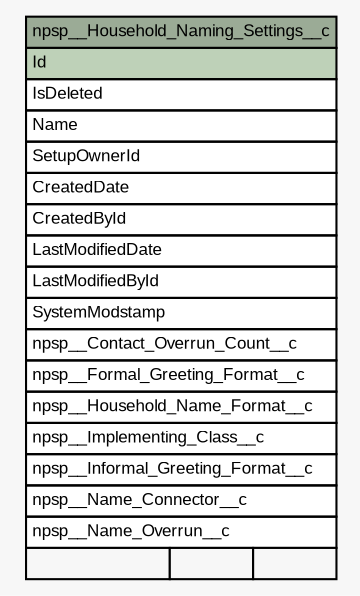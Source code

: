 // dot 2.40.1 on Mac OS X 10.12.6
// SchemaSpy rev 590
digraph "npsp__Household_Naming_Settings__c" {
  graph [
    rankdir="RL"
    bgcolor="#f7f7f7"
    nodesep="0.18"
    ranksep="0.46"
    fontname="Arial"
    fontsize="8"
  ];
  node [
    fontname="Arial"
    fontsize="8"
    shape="plaintext"
  ];
  edge [
    arrowsize="0.8"
  ];
  "npsp__Household_Naming_Settings__c" [
    label=<
    <TABLE BORDER="0" CELLBORDER="1" CELLSPACING="0" BGCOLOR="#ffffff">
      <TR><TD COLSPAN="3" BGCOLOR="#9bab96" ALIGN="CENTER">npsp__Household_Naming_Settings__c</TD></TR>
      <TR><TD PORT="Id" COLSPAN="3" BGCOLOR="#bed1b8" ALIGN="LEFT">Id</TD></TR>
      <TR><TD PORT="IsDeleted" COLSPAN="3" ALIGN="LEFT">IsDeleted</TD></TR>
      <TR><TD PORT="Name" COLSPAN="3" ALIGN="LEFT">Name</TD></TR>
      <TR><TD PORT="SetupOwnerId" COLSPAN="3" ALIGN="LEFT">SetupOwnerId</TD></TR>
      <TR><TD PORT="CreatedDate" COLSPAN="3" ALIGN="LEFT">CreatedDate</TD></TR>
      <TR><TD PORT="CreatedById" COLSPAN="3" ALIGN="LEFT">CreatedById</TD></TR>
      <TR><TD PORT="LastModifiedDate" COLSPAN="3" ALIGN="LEFT">LastModifiedDate</TD></TR>
      <TR><TD PORT="LastModifiedById" COLSPAN="3" ALIGN="LEFT">LastModifiedById</TD></TR>
      <TR><TD PORT="SystemModstamp" COLSPAN="3" ALIGN="LEFT">SystemModstamp</TD></TR>
      <TR><TD PORT="npsp__Contact_Overrun_Count__c" COLSPAN="3" ALIGN="LEFT">npsp__Contact_Overrun_Count__c</TD></TR>
      <TR><TD PORT="npsp__Formal_Greeting_Format__c" COLSPAN="3" ALIGN="LEFT">npsp__Formal_Greeting_Format__c</TD></TR>
      <TR><TD PORT="npsp__Household_Name_Format__c" COLSPAN="3" ALIGN="LEFT">npsp__Household_Name_Format__c</TD></TR>
      <TR><TD PORT="npsp__Implementing_Class__c" COLSPAN="3" ALIGN="LEFT">npsp__Implementing_Class__c</TD></TR>
      <TR><TD PORT="npsp__Informal_Greeting_Format__c" COLSPAN="3" ALIGN="LEFT">npsp__Informal_Greeting_Format__c</TD></TR>
      <TR><TD PORT="npsp__Name_Connector__c" COLSPAN="3" ALIGN="LEFT">npsp__Name_Connector__c</TD></TR>
      <TR><TD PORT="npsp__Name_Overrun__c" COLSPAN="3" ALIGN="LEFT">npsp__Name_Overrun__c</TD></TR>
      <TR><TD ALIGN="LEFT" BGCOLOR="#f7f7f7">  </TD><TD ALIGN="RIGHT" BGCOLOR="#f7f7f7">  </TD><TD ALIGN="RIGHT" BGCOLOR="#f7f7f7">  </TD></TR>
    </TABLE>>
    URL="tables/npsp__Household_Naming_Settings__c.html"
    tooltip="npsp__Household_Naming_Settings__c"
  ];
}
